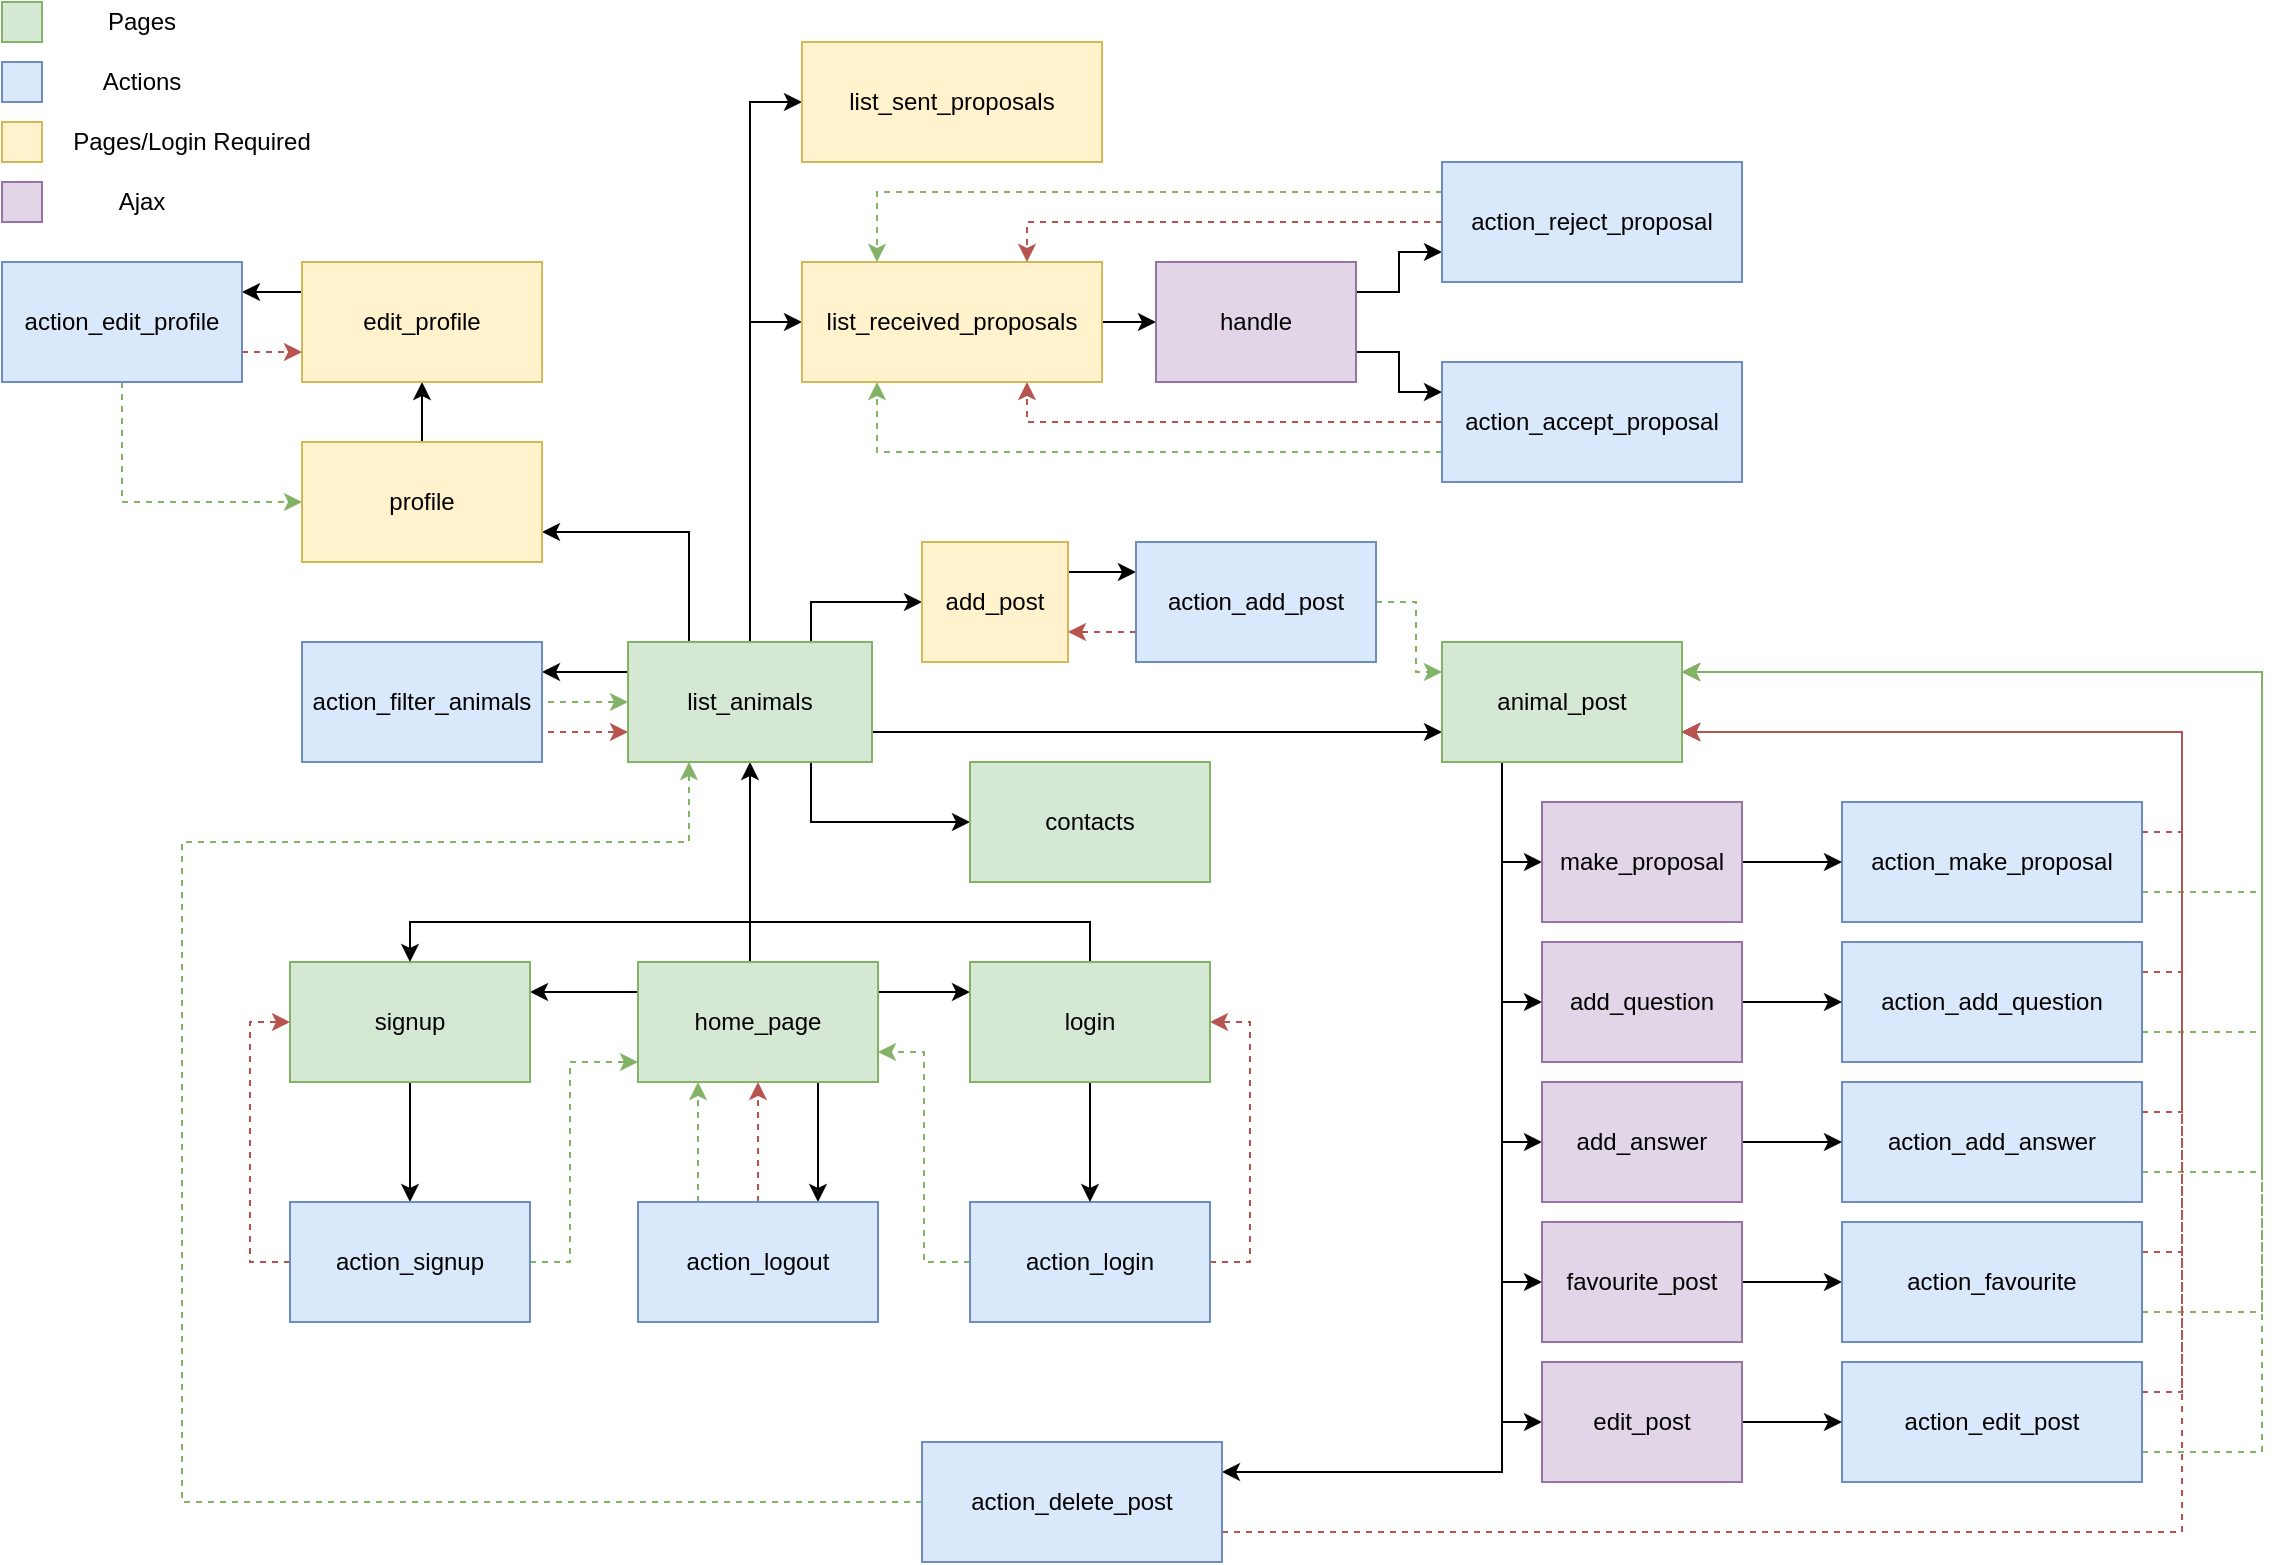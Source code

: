 <mxfile version="14.0.5" type="device"><diagram id="YFT_qSiB2kMt1HVB6Zt0" name="Page-1"><mxGraphModel dx="1422" dy="763" grid="1" gridSize="10" guides="1" tooltips="1" connect="1" arrows="1" fold="1" page="1" pageScale="1" pageWidth="827" pageHeight="1169" math="0" shadow="0"><root><mxCell id="0"/><mxCell id="1" parent="0"/><mxCell id="7VbJM1r4_z_jr_okdKqC-8" style="edgeStyle=orthogonalEdgeStyle;rounded=0;orthogonalLoop=1;jettySize=auto;html=1;exitX=0;exitY=0.25;exitDx=0;exitDy=0;entryX=1;entryY=0.25;entryDx=0;entryDy=0;" parent="1" source="7VbJM1r4_z_jr_okdKqC-1" target="7VbJM1r4_z_jr_okdKqC-2" edge="1"><mxGeometry relative="1" as="geometry"/></mxCell><mxCell id="jqRvhwwpTAMyasY6WVKT-3" style="edgeStyle=orthogonalEdgeStyle;rounded=0;orthogonalLoop=1;jettySize=auto;html=1;exitX=1;exitY=0.25;exitDx=0;exitDy=0;entryX=0;entryY=0.25;entryDx=0;entryDy=0;" parent="1" source="7VbJM1r4_z_jr_okdKqC-1" target="jqRvhwwpTAMyasY6WVKT-21" edge="1"><mxGeometry relative="1" as="geometry"><Array as="points"/></mxGeometry></mxCell><mxCell id="jqRvhwwpTAMyasY6WVKT-4" style="edgeStyle=orthogonalEdgeStyle;rounded=0;orthogonalLoop=1;jettySize=auto;html=1;exitX=0.75;exitY=1;exitDx=0;exitDy=0;entryX=0.75;entryY=0;entryDx=0;entryDy=0;" parent="1" source="7VbJM1r4_z_jr_okdKqC-1" target="7VbJM1r4_z_jr_okdKqC-3" edge="1"><mxGeometry relative="1" as="geometry"/></mxCell><mxCell id="jqRvhwwpTAMyasY6WVKT-7" style="edgeStyle=orthogonalEdgeStyle;rounded=0;orthogonalLoop=1;jettySize=auto;html=1;exitX=0.5;exitY=0;exitDx=0;exitDy=0;entryX=0.5;entryY=1;entryDx=0;entryDy=0;" parent="1" source="7VbJM1r4_z_jr_okdKqC-1" target="wE_pWC_oFrWQAzYefzeZ-1" edge="1"><mxGeometry relative="1" as="geometry"><Array as="points"><mxPoint x="444" y="510"/></Array></mxGeometry></mxCell><mxCell id="7VbJM1r4_z_jr_okdKqC-1" value="&lt;div&gt;home_page&lt;/div&gt;" style="rounded=0;whiteSpace=wrap;html=1;fillColor=#d5e8d4;strokeColor=#82b366;" parent="1" vertex="1"><mxGeometry x="388" y="510" width="120" height="60" as="geometry"/></mxCell><mxCell id="7VbJM1r4_z_jr_okdKqC-5" style="edgeStyle=orthogonalEdgeStyle;rounded=0;orthogonalLoop=1;jettySize=auto;html=1;exitX=0.5;exitY=1;exitDx=0;exitDy=0;entryX=0.5;entryY=0;entryDx=0;entryDy=0;" parent="1" source="7VbJM1r4_z_jr_okdKqC-2" target="7VbJM1r4_z_jr_okdKqC-4" edge="1"><mxGeometry relative="1" as="geometry"/></mxCell><mxCell id="7VbJM1r4_z_jr_okdKqC-2" value="signup" style="rounded=0;whiteSpace=wrap;html=1;fillColor=#d5e8d4;strokeColor=#82b366;" parent="1" vertex="1"><mxGeometry x="214" y="510" width="120" height="60" as="geometry"/></mxCell><mxCell id="7VbJM1r4_z_jr_okdKqC-6" style="edgeStyle=orthogonalEdgeStyle;rounded=0;orthogonalLoop=1;jettySize=auto;html=1;exitX=0.25;exitY=0;exitDx=0;exitDy=0;entryX=0.25;entryY=1;entryDx=0;entryDy=0;fillColor=#d5e8d4;strokeColor=#82b366;dashed=1;" parent="1" source="7VbJM1r4_z_jr_okdKqC-3" target="7VbJM1r4_z_jr_okdKqC-1" edge="1"><mxGeometry relative="1" as="geometry"/></mxCell><mxCell id="jqRvhwwpTAMyasY6WVKT-29" style="edgeStyle=orthogonalEdgeStyle;rounded=0;orthogonalLoop=1;jettySize=auto;html=1;exitX=0.5;exitY=0;exitDx=0;exitDy=0;entryX=0.5;entryY=1;entryDx=0;entryDy=0;fillColor=#f8cecc;strokeColor=#b85450;dashed=1;" parent="1" source="7VbJM1r4_z_jr_okdKqC-3" target="7VbJM1r4_z_jr_okdKqC-1" edge="1"><mxGeometry relative="1" as="geometry"/></mxCell><mxCell id="7VbJM1r4_z_jr_okdKqC-3" value="action_logout" style="rounded=0;whiteSpace=wrap;html=1;fillColor=#dae8fc;strokeColor=#6c8ebf;" parent="1" vertex="1"><mxGeometry x="388" y="630" width="120" height="60" as="geometry"/></mxCell><mxCell id="7VbJM1r4_z_jr_okdKqC-20" style="edgeStyle=orthogonalEdgeStyle;rounded=0;orthogonalLoop=1;jettySize=auto;html=1;exitX=0;exitY=0.5;exitDx=0;exitDy=0;entryX=0;entryY=0.5;entryDx=0;entryDy=0;dashed=1;fillColor=#f8cecc;strokeColor=#b85450;" parent="1" source="7VbJM1r4_z_jr_okdKqC-4" target="7VbJM1r4_z_jr_okdKqC-2" edge="1"><mxGeometry relative="1" as="geometry"/></mxCell><mxCell id="7VbJM1r4_z_jr_okdKqC-21" style="edgeStyle=orthogonalEdgeStyle;rounded=0;orthogonalLoop=1;jettySize=auto;html=1;exitX=1;exitY=0.5;exitDx=0;exitDy=0;dashed=1;fillColor=#d5e8d4;strokeColor=#82b366;" parent="1" source="7VbJM1r4_z_jr_okdKqC-4" edge="1"><mxGeometry relative="1" as="geometry"><mxPoint x="388" y="560" as="targetPoint"/><Array as="points"><mxPoint x="354" y="660"/><mxPoint x="354" y="560"/></Array></mxGeometry></mxCell><mxCell id="7VbJM1r4_z_jr_okdKqC-4" value="action_signup" style="rounded=0;whiteSpace=wrap;html=1;fillColor=#dae8fc;strokeColor=#6c8ebf;" parent="1" vertex="1"><mxGeometry x="214" y="630" width="120" height="60" as="geometry"/></mxCell><mxCell id="jqRvhwwpTAMyasY6WVKT-2" style="edgeStyle=orthogonalEdgeStyle;rounded=0;orthogonalLoop=1;jettySize=auto;html=1;exitX=0;exitY=0.5;exitDx=0;exitDy=0;entryX=1;entryY=0.75;entryDx=0;entryDy=0;fillColor=#d5e8d4;strokeColor=#82b366;dashed=1;" parent="1" source="7VbJM1r4_z_jr_okdKqC-12" target="7VbJM1r4_z_jr_okdKqC-1" edge="1"><mxGeometry relative="1" as="geometry"><mxPoint x="514" y="555" as="targetPoint"/></mxGeometry></mxCell><mxCell id="jqRvhwwpTAMyasY6WVKT-23" style="edgeStyle=orthogonalEdgeStyle;rounded=0;orthogonalLoop=1;jettySize=auto;html=1;exitX=1;exitY=0.5;exitDx=0;exitDy=0;entryX=1;entryY=0.5;entryDx=0;entryDy=0;fillColor=#f8cecc;strokeColor=#b85450;dashed=1;" parent="1" source="7VbJM1r4_z_jr_okdKqC-12" target="jqRvhwwpTAMyasY6WVKT-21" edge="1"><mxGeometry relative="1" as="geometry"/></mxCell><mxCell id="7VbJM1r4_z_jr_okdKqC-12" value="action_login" style="rounded=0;whiteSpace=wrap;html=1;fillColor=#dae8fc;strokeColor=#6c8ebf;" parent="1" vertex="1"><mxGeometry x="554" y="630" width="120" height="60" as="geometry"/></mxCell><mxCell id="jqRvhwwpTAMyasY6WVKT-8" style="edgeStyle=orthogonalEdgeStyle;rounded=0;orthogonalLoop=1;jettySize=auto;html=1;exitX=1;exitY=0.75;exitDx=0;exitDy=0;entryX=0;entryY=0.75;entryDx=0;entryDy=0;" parent="1" source="wE_pWC_oFrWQAzYefzeZ-1" target="jqRvhwwpTAMyasY6WVKT-6" edge="1"><mxGeometry relative="1" as="geometry"/></mxCell><mxCell id="sU_Zfm6bdwr9XpEjXtP4-13" style="edgeStyle=orthogonalEdgeStyle;rounded=0;orthogonalLoop=1;jettySize=auto;html=1;exitX=0.75;exitY=0;exitDx=0;exitDy=0;entryX=0;entryY=0.5;entryDx=0;entryDy=0;" parent="1" source="wE_pWC_oFrWQAzYefzeZ-1" target="sU_Zfm6bdwr9XpEjXtP4-12" edge="1"><mxGeometry relative="1" as="geometry"/></mxCell><mxCell id="sU_Zfm6bdwr9XpEjXtP4-20" style="edgeStyle=orthogonalEdgeStyle;rounded=0;orthogonalLoop=1;jettySize=auto;html=1;exitX=0;exitY=0.25;exitDx=0;exitDy=0;entryX=1;entryY=0.25;entryDx=0;entryDy=0;" parent="1" source="wE_pWC_oFrWQAzYefzeZ-1" target="wE_pWC_oFrWQAzYefzeZ-3" edge="1"><mxGeometry relative="1" as="geometry"/></mxCell><mxCell id="VGvy9b0eXmoa0Q7fmNV2-38" style="edgeStyle=orthogonalEdgeStyle;rounded=0;orthogonalLoop=1;jettySize=auto;html=1;exitX=0.75;exitY=1;exitDx=0;exitDy=0;entryX=0;entryY=0.5;entryDx=0;entryDy=0;" parent="1" source="wE_pWC_oFrWQAzYefzeZ-1" target="VGvy9b0eXmoa0Q7fmNV2-36" edge="1"><mxGeometry relative="1" as="geometry"/></mxCell><mxCell id="VGvy9b0eXmoa0Q7fmNV2-44" style="edgeStyle=orthogonalEdgeStyle;rounded=0;orthogonalLoop=1;jettySize=auto;html=1;exitX=0.25;exitY=0;exitDx=0;exitDy=0;entryX=1;entryY=0.75;entryDx=0;entryDy=0;" parent="1" source="wE_pWC_oFrWQAzYefzeZ-1" target="VGvy9b0eXmoa0Q7fmNV2-31" edge="1"><mxGeometry relative="1" as="geometry"/></mxCell><mxCell id="VGvy9b0eXmoa0Q7fmNV2-47" style="edgeStyle=orthogonalEdgeStyle;rounded=0;orthogonalLoop=1;jettySize=auto;html=1;exitX=0.5;exitY=0;exitDx=0;exitDy=0;entryX=0;entryY=0.5;entryDx=0;entryDy=0;" parent="1" source="wE_pWC_oFrWQAzYefzeZ-1" target="VGvy9b0eXmoa0Q7fmNV2-46" edge="1"><mxGeometry relative="1" as="geometry"/></mxCell><mxCell id="VGvy9b0eXmoa0Q7fmNV2-49" style="edgeStyle=orthogonalEdgeStyle;rounded=0;orthogonalLoop=1;jettySize=auto;html=1;exitX=0.5;exitY=0;exitDx=0;exitDy=0;entryX=0;entryY=0.5;entryDx=0;entryDy=0;" parent="1" source="wE_pWC_oFrWQAzYefzeZ-1" target="VGvy9b0eXmoa0Q7fmNV2-48" edge="1"><mxGeometry relative="1" as="geometry"/></mxCell><mxCell id="wE_pWC_oFrWQAzYefzeZ-1" value="list_animals" style="rounded=0;whiteSpace=wrap;html=1;fillColor=#d5e8d4;strokeColor=#82b366;" parent="1" vertex="1"><mxGeometry x="383" y="350" width="122" height="60" as="geometry"/></mxCell><mxCell id="jqRvhwwpTAMyasY6WVKT-30" style="edgeStyle=orthogonalEdgeStyle;rounded=0;orthogonalLoop=1;jettySize=auto;html=1;exitX=1;exitY=0.5;exitDx=0;exitDy=0;entryX=0;entryY=0.75;entryDx=0;entryDy=0;dashed=1;fillColor=#f8cecc;strokeColor=#b85450;" parent="1" source="wE_pWC_oFrWQAzYefzeZ-3" target="wE_pWC_oFrWQAzYefzeZ-1" edge="1"><mxGeometry relative="1" as="geometry"><Array as="points"><mxPoint x="340" y="395"/></Array></mxGeometry></mxCell><mxCell id="sU_Zfm6bdwr9XpEjXtP4-19" style="edgeStyle=orthogonalEdgeStyle;rounded=0;orthogonalLoop=1;jettySize=auto;html=1;exitX=1;exitY=0.25;exitDx=0;exitDy=0;entryX=0;entryY=0.5;entryDx=0;entryDy=0;dashed=1;fillColor=#d5e8d4;strokeColor=#82b366;" parent="1" source="wE_pWC_oFrWQAzYefzeZ-3" target="wE_pWC_oFrWQAzYefzeZ-1" edge="1"><mxGeometry relative="1" as="geometry"><Array as="points"><mxPoint x="340" y="380"/></Array></mxGeometry></mxCell><mxCell id="wE_pWC_oFrWQAzYefzeZ-3" value="&lt;div&gt;action_filter_animals&lt;/div&gt;" style="rounded=0;whiteSpace=wrap;html=1;fillColor=#dae8fc;strokeColor=#6c8ebf;" parent="1" vertex="1"><mxGeometry x="220" y="350" width="120" height="60" as="geometry"/></mxCell><mxCell id="sU_Zfm6bdwr9XpEjXtP4-26" style="edgeStyle=orthogonalEdgeStyle;rounded=0;orthogonalLoop=1;jettySize=auto;html=1;entryX=0;entryY=0.5;entryDx=0;entryDy=0;exitX=0.25;exitY=1;exitDx=0;exitDy=0;" parent="1" source="jqRvhwwpTAMyasY6WVKT-6" target="sU_Zfm6bdwr9XpEjXtP4-25" edge="1"><mxGeometry relative="1" as="geometry"><mxPoint x="820" y="458" as="targetPoint"/><mxPoint x="850" y="411" as="sourcePoint"/><Array as="points"><mxPoint x="820" y="670"/></Array></mxGeometry></mxCell><mxCell id="VGvy9b0eXmoa0Q7fmNV2-12" style="edgeStyle=orthogonalEdgeStyle;rounded=0;orthogonalLoop=1;jettySize=auto;html=1;exitX=0.25;exitY=1;exitDx=0;exitDy=0;entryX=0;entryY=0.5;entryDx=0;entryDy=0;" parent="1" source="jqRvhwwpTAMyasY6WVKT-6" target="VGvy9b0eXmoa0Q7fmNV2-10" edge="1"><mxGeometry relative="1" as="geometry"><Array as="points"><mxPoint x="820" y="530"/></Array></mxGeometry></mxCell><mxCell id="VGvy9b0eXmoa0Q7fmNV2-15" style="edgeStyle=orthogonalEdgeStyle;rounded=0;orthogonalLoop=1;jettySize=auto;html=1;exitX=0.25;exitY=1;exitDx=0;exitDy=0;entryX=0;entryY=0.5;entryDx=0;entryDy=0;" parent="1" source="jqRvhwwpTAMyasY6WVKT-6" target="VGvy9b0eXmoa0Q7fmNV2-14" edge="1"><mxGeometry relative="1" as="geometry"><Array as="points"><mxPoint x="820" y="600"/></Array></mxGeometry></mxCell><mxCell id="VGvy9b0eXmoa0Q7fmNV2-19" style="edgeStyle=orthogonalEdgeStyle;rounded=0;orthogonalLoop=1;jettySize=auto;html=1;exitX=0.25;exitY=1;exitDx=0;exitDy=0;entryX=0;entryY=0.5;entryDx=0;entryDy=0;" parent="1" source="jqRvhwwpTAMyasY6WVKT-6" target="VGvy9b0eXmoa0Q7fmNV2-17" edge="1"><mxGeometry relative="1" as="geometry"><Array as="points"><mxPoint x="820" y="460"/></Array></mxGeometry></mxCell><mxCell id="VGvy9b0eXmoa0Q7fmNV2-23" style="edgeStyle=orthogonalEdgeStyle;rounded=0;orthogonalLoop=1;jettySize=auto;html=1;exitX=0.25;exitY=1;exitDx=0;exitDy=0;entryX=0;entryY=0.5;entryDx=0;entryDy=0;" parent="1" source="jqRvhwwpTAMyasY6WVKT-6" target="VGvy9b0eXmoa0Q7fmNV2-22" edge="1"><mxGeometry relative="1" as="geometry"/></mxCell><mxCell id="VGvy9b0eXmoa0Q7fmNV2-28" style="edgeStyle=orthogonalEdgeStyle;rounded=0;orthogonalLoop=1;jettySize=auto;html=1;exitX=0.25;exitY=1;exitDx=0;exitDy=0;entryX=1;entryY=0.25;entryDx=0;entryDy=0;" parent="1" source="jqRvhwwpTAMyasY6WVKT-6" target="VGvy9b0eXmoa0Q7fmNV2-27" edge="1"><mxGeometry relative="1" as="geometry"/></mxCell><mxCell id="jqRvhwwpTAMyasY6WVKT-6" value="animal_post" style="rounded=0;whiteSpace=wrap;html=1;fillColor=#d5e8d4;strokeColor=#82b366;" parent="1" vertex="1"><mxGeometry x="790" y="350" width="120" height="60" as="geometry"/></mxCell><mxCell id="jqRvhwwpTAMyasY6WVKT-11" style="edgeStyle=orthogonalEdgeStyle;rounded=0;orthogonalLoop=1;jettySize=auto;html=1;exitX=1;exitY=0.75;exitDx=0;exitDy=0;entryX=1;entryY=0.25;entryDx=0;entryDy=0;fillColor=#d5e8d4;strokeColor=#82b366;dashed=1;" parent="1" source="jqRvhwwpTAMyasY6WVKT-9" target="jqRvhwwpTAMyasY6WVKT-6" edge="1"><mxGeometry relative="1" as="geometry"><Array as="points"><mxPoint x="1200" y="475"/><mxPoint x="1200" y="365"/></Array></mxGeometry></mxCell><mxCell id="jqRvhwwpTAMyasY6WVKT-24" style="edgeStyle=orthogonalEdgeStyle;rounded=0;orthogonalLoop=1;jettySize=auto;html=1;exitX=1;exitY=0.25;exitDx=0;exitDy=0;entryX=1;entryY=0.75;entryDx=0;entryDy=0;dashed=1;fillColor=#f8cecc;strokeColor=#b85450;" parent="1" source="jqRvhwwpTAMyasY6WVKT-9" target="jqRvhwwpTAMyasY6WVKT-6" edge="1"><mxGeometry relative="1" as="geometry"><Array as="points"><mxPoint x="1160" y="445"/><mxPoint x="1160" y="395"/></Array></mxGeometry></mxCell><mxCell id="jqRvhwwpTAMyasY6WVKT-9" value="&lt;div&gt;action_make_proposal&lt;/div&gt;" style="rounded=0;whiteSpace=wrap;html=1;fillColor=#dae8fc;strokeColor=#6c8ebf;" parent="1" vertex="1"><mxGeometry x="990" y="430" width="150" height="60" as="geometry"/></mxCell><mxCell id="jqRvhwwpTAMyasY6WVKT-14" style="edgeStyle=orthogonalEdgeStyle;rounded=0;orthogonalLoop=1;jettySize=auto;html=1;exitX=1;exitY=0.75;exitDx=0;exitDy=0;entryX=1;entryY=0.25;entryDx=0;entryDy=0;fillColor=#d5e8d4;strokeColor=#82b366;dashed=1;" parent="1" source="jqRvhwwpTAMyasY6WVKT-13" target="jqRvhwwpTAMyasY6WVKT-6" edge="1"><mxGeometry relative="1" as="geometry"><Array as="points"><mxPoint x="1200" y="545"/><mxPoint x="1200" y="365"/></Array></mxGeometry></mxCell><mxCell id="jqRvhwwpTAMyasY6WVKT-25" style="edgeStyle=orthogonalEdgeStyle;rounded=0;orthogonalLoop=1;jettySize=auto;html=1;exitX=1;exitY=0.25;exitDx=0;exitDy=0;entryX=1;entryY=0.75;entryDx=0;entryDy=0;dashed=1;fillColor=#f8cecc;strokeColor=#b85450;" parent="1" source="jqRvhwwpTAMyasY6WVKT-13" target="jqRvhwwpTAMyasY6WVKT-6" edge="1"><mxGeometry relative="1" as="geometry"/></mxCell><mxCell id="jqRvhwwpTAMyasY6WVKT-13" value="action_add_question" style="rounded=0;whiteSpace=wrap;html=1;fillColor=#dae8fc;strokeColor=#6c8ebf;" parent="1" vertex="1"><mxGeometry x="990" y="500" width="150" height="60" as="geometry"/></mxCell><mxCell id="jqRvhwwpTAMyasY6WVKT-17" style="edgeStyle=orthogonalEdgeStyle;rounded=0;orthogonalLoop=1;jettySize=auto;html=1;exitX=1;exitY=0.75;exitDx=0;exitDy=0;entryX=1;entryY=0.25;entryDx=0;entryDy=0;dashed=1;fillColor=#d5e8d4;strokeColor=#82b366;" parent="1" source="jqRvhwwpTAMyasY6WVKT-15" target="jqRvhwwpTAMyasY6WVKT-6" edge="1"><mxGeometry relative="1" as="geometry"><Array as="points"><mxPoint x="1200" y="615"/><mxPoint x="1200" y="365"/></Array></mxGeometry></mxCell><mxCell id="jqRvhwwpTAMyasY6WVKT-27" style="edgeStyle=orthogonalEdgeStyle;rounded=0;orthogonalLoop=1;jettySize=auto;html=1;exitX=1;exitY=0.25;exitDx=0;exitDy=0;entryX=1;entryY=0.75;entryDx=0;entryDy=0;dashed=1;fillColor=#f8cecc;strokeColor=#b85450;" parent="1" source="jqRvhwwpTAMyasY6WVKT-15" target="jqRvhwwpTAMyasY6WVKT-6" edge="1"><mxGeometry relative="1" as="geometry"/></mxCell><mxCell id="jqRvhwwpTAMyasY6WVKT-15" value="action_add_answer" style="rounded=0;whiteSpace=wrap;html=1;fillColor=#dae8fc;strokeColor=#6c8ebf;" parent="1" vertex="1"><mxGeometry x="990" y="570" width="150" height="60" as="geometry"/></mxCell><mxCell id="jqRvhwwpTAMyasY6WVKT-22" style="edgeStyle=orthogonalEdgeStyle;rounded=0;orthogonalLoop=1;jettySize=auto;html=1;exitX=0.5;exitY=1;exitDx=0;exitDy=0;entryX=0.5;entryY=0;entryDx=0;entryDy=0;" parent="1" source="jqRvhwwpTAMyasY6WVKT-21" target="7VbJM1r4_z_jr_okdKqC-12" edge="1"><mxGeometry relative="1" as="geometry"/></mxCell><mxCell id="jqRvhwwpTAMyasY6WVKT-28" style="edgeStyle=orthogonalEdgeStyle;rounded=0;orthogonalLoop=1;jettySize=auto;html=1;exitX=0.5;exitY=0;exitDx=0;exitDy=0;entryX=0.5;entryY=0;entryDx=0;entryDy=0;" parent="1" source="jqRvhwwpTAMyasY6WVKT-21" target="7VbJM1r4_z_jr_okdKqC-2" edge="1"><mxGeometry relative="1" as="geometry"/></mxCell><mxCell id="jqRvhwwpTAMyasY6WVKT-21" value="&lt;div&gt;login&lt;/div&gt;" style="rounded=0;whiteSpace=wrap;html=1;fillColor=#d5e8d4;strokeColor=#82b366;" parent="1" vertex="1"><mxGeometry x="554" y="510" width="120" height="60" as="geometry"/></mxCell><mxCell id="sU_Zfm6bdwr9XpEjXtP4-6" value="" style="rounded=0;whiteSpace=wrap;html=1;fillColor=#fff2cc;strokeColor=#d6b656;" parent="1" vertex="1"><mxGeometry x="70" y="90" width="20" height="20" as="geometry"/></mxCell><mxCell id="sU_Zfm6bdwr9XpEjXtP4-7" value="Pages/Login Required" style="text;html=1;strokeColor=none;fillColor=none;align=center;verticalAlign=middle;whiteSpace=wrap;rounded=0;" parent="1" vertex="1"><mxGeometry x="100" y="90" width="130" height="20" as="geometry"/></mxCell><mxCell id="sU_Zfm6bdwr9XpEjXtP4-16" style="edgeStyle=orthogonalEdgeStyle;rounded=0;orthogonalLoop=1;jettySize=auto;html=1;exitX=1;exitY=0.25;exitDx=0;exitDy=0;entryX=0;entryY=0.25;entryDx=0;entryDy=0;" parent="1" source="sU_Zfm6bdwr9XpEjXtP4-12" target="sU_Zfm6bdwr9XpEjXtP4-14" edge="1"><mxGeometry relative="1" as="geometry"/></mxCell><mxCell id="sU_Zfm6bdwr9XpEjXtP4-12" value="add_post" style="rounded=0;whiteSpace=wrap;html=1;fillColor=#fff2cc;strokeColor=#d6b656;" parent="1" vertex="1"><mxGeometry x="530" y="300" width="73" height="60" as="geometry"/></mxCell><mxCell id="sU_Zfm6bdwr9XpEjXtP4-17" style="edgeStyle=orthogonalEdgeStyle;rounded=0;orthogonalLoop=1;jettySize=auto;html=1;exitX=0;exitY=0.75;exitDx=0;exitDy=0;entryX=1;entryY=0.75;entryDx=0;entryDy=0;dashed=1;fillColor=#f8cecc;strokeColor=#b85450;" parent="1" source="sU_Zfm6bdwr9XpEjXtP4-14" target="sU_Zfm6bdwr9XpEjXtP4-12" edge="1"><mxGeometry relative="1" as="geometry"/></mxCell><mxCell id="sU_Zfm6bdwr9XpEjXtP4-18" style="edgeStyle=orthogonalEdgeStyle;rounded=0;orthogonalLoop=1;jettySize=auto;html=1;exitX=1;exitY=0.5;exitDx=0;exitDy=0;entryX=0;entryY=0.25;entryDx=0;entryDy=0;dashed=1;fillColor=#d5e8d4;strokeColor=#82b366;" parent="1" source="sU_Zfm6bdwr9XpEjXtP4-14" target="jqRvhwwpTAMyasY6WVKT-6" edge="1"><mxGeometry relative="1" as="geometry"/></mxCell><mxCell id="sU_Zfm6bdwr9XpEjXtP4-14" value="&lt;div&gt;action_add_post&lt;/div&gt;" style="rounded=0;whiteSpace=wrap;html=1;fillColor=#dae8fc;strokeColor=#6c8ebf;" parent="1" vertex="1"><mxGeometry x="637" y="300" width="120" height="60" as="geometry"/></mxCell><mxCell id="sU_Zfm6bdwr9XpEjXtP4-21" value="" style="rounded=0;whiteSpace=wrap;html=1;fillColor=#e1d5e7;strokeColor=#9673a6;" parent="1" vertex="1"><mxGeometry x="70" y="120" width="20" height="20" as="geometry"/></mxCell><mxCell id="sU_Zfm6bdwr9XpEjXtP4-22" value="&lt;div&gt;Ajax&lt;/div&gt;" style="text;html=1;strokeColor=none;fillColor=none;align=center;verticalAlign=middle;whiteSpace=wrap;rounded=0;" parent="1" vertex="1"><mxGeometry x="120" y="120" width="40" height="20" as="geometry"/></mxCell><mxCell id="VGvy9b0eXmoa0Q7fmNV2-25" style="edgeStyle=orthogonalEdgeStyle;rounded=0;orthogonalLoop=1;jettySize=auto;html=1;exitX=1;exitY=0.5;exitDx=0;exitDy=0;entryX=0;entryY=0.5;entryDx=0;entryDy=0;" parent="1" source="sU_Zfm6bdwr9XpEjXtP4-25" target="VGvy9b0eXmoa0Q7fmNV2-1" edge="1"><mxGeometry relative="1" as="geometry"/></mxCell><mxCell id="sU_Zfm6bdwr9XpEjXtP4-25" value="favourite_post" style="rounded=0;whiteSpace=wrap;html=1;fillColor=#e1d5e7;strokeColor=#9673a6;" parent="1" vertex="1"><mxGeometry x="840" y="640" width="100" height="60" as="geometry"/></mxCell><mxCell id="sU_Zfm6bdwr9XpEjXtP4-27" value="" style="rounded=0;whiteSpace=wrap;html=1;fillColor=#dae8fc;strokeColor=#6c8ebf;" parent="1" vertex="1"><mxGeometry x="70" y="60" width="20" height="20" as="geometry"/></mxCell><mxCell id="sU_Zfm6bdwr9XpEjXtP4-28" value="Actions" style="text;html=1;strokeColor=none;fillColor=none;align=center;verticalAlign=middle;whiteSpace=wrap;rounded=0;" parent="1" vertex="1"><mxGeometry x="90" y="60" width="100" height="20" as="geometry"/></mxCell><mxCell id="sU_Zfm6bdwr9XpEjXtP4-29" value="" style="rounded=0;whiteSpace=wrap;html=1;fillColor=#d5e8d4;strokeColor=#82b366;" parent="1" vertex="1"><mxGeometry x="70" y="30" width="20" height="20" as="geometry"/></mxCell><mxCell id="sU_Zfm6bdwr9XpEjXtP4-30" value="Pages" style="text;html=1;strokeColor=none;fillColor=none;align=center;verticalAlign=middle;whiteSpace=wrap;rounded=0;" parent="1" vertex="1"><mxGeometry x="90" y="30" width="100" height="20" as="geometry"/></mxCell><mxCell id="VGvy9b0eXmoa0Q7fmNV2-3" style="edgeStyle=orthogonalEdgeStyle;rounded=0;orthogonalLoop=1;jettySize=auto;html=1;exitX=1;exitY=0.25;exitDx=0;exitDy=0;entryX=1;entryY=0.75;entryDx=0;entryDy=0;fillColor=#f8cecc;strokeColor=#b85450;dashed=1;" parent="1" source="VGvy9b0eXmoa0Q7fmNV2-1" target="jqRvhwwpTAMyasY6WVKT-6" edge="1"><mxGeometry relative="1" as="geometry"/></mxCell><mxCell id="VGvy9b0eXmoa0Q7fmNV2-4" style="edgeStyle=orthogonalEdgeStyle;rounded=0;orthogonalLoop=1;jettySize=auto;html=1;exitX=1;exitY=0.75;exitDx=0;exitDy=0;entryX=1;entryY=0.25;entryDx=0;entryDy=0;fillColor=#d5e8d4;strokeColor=#82b366;dashed=1;" parent="1" source="VGvy9b0eXmoa0Q7fmNV2-1" target="jqRvhwwpTAMyasY6WVKT-6" edge="1"><mxGeometry relative="1" as="geometry"><mxPoint x="1210" y="390" as="targetPoint"/><Array as="points"><mxPoint x="1200" y="685"/><mxPoint x="1200" y="365"/></Array></mxGeometry></mxCell><mxCell id="VGvy9b0eXmoa0Q7fmNV2-1" value="action_favourite" style="rounded=0;whiteSpace=wrap;html=1;fillColor=#dae8fc;strokeColor=#6c8ebf;" parent="1" vertex="1"><mxGeometry x="990" y="640" width="150" height="60" as="geometry"/></mxCell><mxCell id="VGvy9b0eXmoa0Q7fmNV2-5" style="edgeStyle=orthogonalEdgeStyle;rounded=0;orthogonalLoop=1;jettySize=auto;html=1;exitX=1;exitY=0.75;exitDx=0;exitDy=0;entryX=1;entryY=0.25;entryDx=0;entryDy=0;fillColor=#d5e8d4;strokeColor=#82b366;dashed=1;" parent="1" source="VGvy9b0eXmoa0Q7fmNV2-7" target="jqRvhwwpTAMyasY6WVKT-6" edge="1"><mxGeometry relative="1" as="geometry"><mxPoint x="910" y="450" as="targetPoint"/><Array as="points"><mxPoint x="1200" y="755"/><mxPoint x="1200" y="365"/></Array></mxGeometry></mxCell><mxCell id="VGvy9b0eXmoa0Q7fmNV2-6" style="edgeStyle=orthogonalEdgeStyle;rounded=0;orthogonalLoop=1;jettySize=auto;html=1;exitX=1;exitY=0.25;exitDx=0;exitDy=0;entryX=1;entryY=0.75;entryDx=0;entryDy=0;fillColor=#f8cecc;strokeColor=#b85450;dashed=1;" parent="1" source="VGvy9b0eXmoa0Q7fmNV2-7" target="jqRvhwwpTAMyasY6WVKT-6" edge="1"><mxGeometry relative="1" as="geometry"><mxPoint x="910" y="480" as="targetPoint"/></mxGeometry></mxCell><mxCell id="VGvy9b0eXmoa0Q7fmNV2-7" value="action_edit_post" style="rounded=0;whiteSpace=wrap;html=1;fillColor=#dae8fc;strokeColor=#6c8ebf;" parent="1" vertex="1"><mxGeometry x="990" y="710" width="150" height="60" as="geometry"/></mxCell><mxCell id="VGvy9b0eXmoa0Q7fmNV2-13" style="edgeStyle=orthogonalEdgeStyle;rounded=0;orthogonalLoop=1;jettySize=auto;html=1;exitX=1;exitY=0.75;exitDx=0;exitDy=0;entryX=0;entryY=0.5;entryDx=0;entryDy=0;" parent="1" source="VGvy9b0eXmoa0Q7fmNV2-10" target="jqRvhwwpTAMyasY6WVKT-13" edge="1"><mxGeometry relative="1" as="geometry"><Array as="points"><mxPoint x="940" y="530"/></Array></mxGeometry></mxCell><mxCell id="VGvy9b0eXmoa0Q7fmNV2-10" value="add_question" style="rounded=0;whiteSpace=wrap;html=1;fillColor=#e1d5e7;strokeColor=#9673a6;" parent="1" vertex="1"><mxGeometry x="840" y="500" width="100" height="60" as="geometry"/></mxCell><mxCell id="VGvy9b0eXmoa0Q7fmNV2-16" style="edgeStyle=orthogonalEdgeStyle;rounded=0;orthogonalLoop=1;jettySize=auto;html=1;exitX=1;exitY=0.5;exitDx=0;exitDy=0;entryX=0;entryY=0.5;entryDx=0;entryDy=0;" parent="1" source="VGvy9b0eXmoa0Q7fmNV2-14" target="jqRvhwwpTAMyasY6WVKT-15" edge="1"><mxGeometry relative="1" as="geometry"><Array as="points"/></mxGeometry></mxCell><mxCell id="VGvy9b0eXmoa0Q7fmNV2-14" value="&lt;div&gt;add_answer&lt;/div&gt;" style="rounded=0;whiteSpace=wrap;html=1;fillColor=#e1d5e7;strokeColor=#9673a6;" parent="1" vertex="1"><mxGeometry x="840" y="570" width="100" height="60" as="geometry"/></mxCell><mxCell id="VGvy9b0eXmoa0Q7fmNV2-21" style="edgeStyle=orthogonalEdgeStyle;rounded=0;orthogonalLoop=1;jettySize=auto;html=1;exitX=1;exitY=0.5;exitDx=0;exitDy=0;entryX=0;entryY=0.5;entryDx=0;entryDy=0;" parent="1" source="VGvy9b0eXmoa0Q7fmNV2-17" target="jqRvhwwpTAMyasY6WVKT-9" edge="1"><mxGeometry relative="1" as="geometry"/></mxCell><mxCell id="VGvy9b0eXmoa0Q7fmNV2-17" value="make_proposal" style="rounded=0;whiteSpace=wrap;html=1;fillColor=#e1d5e7;strokeColor=#9673a6;" parent="1" vertex="1"><mxGeometry x="840" y="430" width="100" height="60" as="geometry"/></mxCell><mxCell id="VGvy9b0eXmoa0Q7fmNV2-24" style="edgeStyle=orthogonalEdgeStyle;rounded=0;orthogonalLoop=1;jettySize=auto;html=1;exitX=1;exitY=0.5;exitDx=0;exitDy=0;entryX=0;entryY=0.5;entryDx=0;entryDy=0;" parent="1" source="VGvy9b0eXmoa0Q7fmNV2-22" target="VGvy9b0eXmoa0Q7fmNV2-7" edge="1"><mxGeometry relative="1" as="geometry"/></mxCell><mxCell id="VGvy9b0eXmoa0Q7fmNV2-22" value="edit_post" style="rounded=0;whiteSpace=wrap;html=1;fillColor=#e1d5e7;strokeColor=#9673a6;" parent="1" vertex="1"><mxGeometry x="840" y="710" width="100" height="60" as="geometry"/></mxCell><mxCell id="VGvy9b0eXmoa0Q7fmNV2-29" style="edgeStyle=orthogonalEdgeStyle;rounded=0;orthogonalLoop=1;jettySize=auto;html=1;exitX=0;exitY=0.5;exitDx=0;exitDy=0;entryX=0.25;entryY=1;entryDx=0;entryDy=0;fillColor=#d5e8d4;strokeColor=#82b366;dashed=1;" parent="1" source="VGvy9b0eXmoa0Q7fmNV2-27" target="wE_pWC_oFrWQAzYefzeZ-1" edge="1"><mxGeometry relative="1" as="geometry"><Array as="points"><mxPoint x="160" y="780"/><mxPoint x="160" y="450"/><mxPoint x="414" y="450"/></Array></mxGeometry></mxCell><mxCell id="VGvy9b0eXmoa0Q7fmNV2-30" style="edgeStyle=orthogonalEdgeStyle;rounded=0;orthogonalLoop=1;jettySize=auto;html=1;exitX=1;exitY=0.75;exitDx=0;exitDy=0;entryX=1;entryY=0.75;entryDx=0;entryDy=0;dashed=1;fillColor=#f8cecc;strokeColor=#b85450;" parent="1" source="VGvy9b0eXmoa0Q7fmNV2-27" target="jqRvhwwpTAMyasY6WVKT-6" edge="1"><mxGeometry relative="1" as="geometry"><Array as="points"><mxPoint x="1160" y="795"/><mxPoint x="1160" y="395"/></Array></mxGeometry></mxCell><mxCell id="VGvy9b0eXmoa0Q7fmNV2-27" value="action_delete_post" style="rounded=0;whiteSpace=wrap;html=1;fillColor=#dae8fc;strokeColor=#6c8ebf;" parent="1" vertex="1"><mxGeometry x="530" y="750" width="150" height="60" as="geometry"/></mxCell><mxCell id="VGvy9b0eXmoa0Q7fmNV2-33" style="edgeStyle=orthogonalEdgeStyle;rounded=0;orthogonalLoop=1;jettySize=auto;html=1;exitX=0.5;exitY=0;exitDx=0;exitDy=0;entryX=0.5;entryY=1;entryDx=0;entryDy=0;" parent="1" source="VGvy9b0eXmoa0Q7fmNV2-31" target="VGvy9b0eXmoa0Q7fmNV2-34" edge="1"><mxGeometry relative="1" as="geometry"><mxPoint x="280" y="200" as="targetPoint"/></mxGeometry></mxCell><mxCell id="VGvy9b0eXmoa0Q7fmNV2-31" value="profile" style="rounded=0;whiteSpace=wrap;html=1;fillColor=#fff2cc;strokeColor=#d6b656;" parent="1" vertex="1"><mxGeometry x="220" y="250" width="120" height="60" as="geometry"/></mxCell><mxCell id="VGvy9b0eXmoa0Q7fmNV2-41" style="edgeStyle=orthogonalEdgeStyle;rounded=0;orthogonalLoop=1;jettySize=auto;html=1;exitX=0;exitY=0.25;exitDx=0;exitDy=0;entryX=1;entryY=0.25;entryDx=0;entryDy=0;" parent="1" source="VGvy9b0eXmoa0Q7fmNV2-34" target="VGvy9b0eXmoa0Q7fmNV2-39" edge="1"><mxGeometry relative="1" as="geometry"/></mxCell><mxCell id="VGvy9b0eXmoa0Q7fmNV2-34" value="edit_profile" style="rounded=0;whiteSpace=wrap;html=1;fillColor=#fff2cc;strokeColor=#d6b656;" parent="1" vertex="1"><mxGeometry x="220" y="160" width="120" height="60" as="geometry"/></mxCell><mxCell id="VGvy9b0eXmoa0Q7fmNV2-36" value="contacts" style="rounded=0;whiteSpace=wrap;html=1;fillColor=#d5e8d4;strokeColor=#82b366;" parent="1" vertex="1"><mxGeometry x="554" y="410" width="120" height="60" as="geometry"/></mxCell><mxCell id="VGvy9b0eXmoa0Q7fmNV2-42" style="edgeStyle=orthogonalEdgeStyle;rounded=0;orthogonalLoop=1;jettySize=auto;html=1;exitX=1;exitY=0.75;exitDx=0;exitDy=0;entryX=0;entryY=0.75;entryDx=0;entryDy=0;fillColor=#f8cecc;strokeColor=#b85450;dashed=1;" parent="1" source="VGvy9b0eXmoa0Q7fmNV2-39" target="VGvy9b0eXmoa0Q7fmNV2-34" edge="1"><mxGeometry relative="1" as="geometry"/></mxCell><mxCell id="VGvy9b0eXmoa0Q7fmNV2-43" style="edgeStyle=orthogonalEdgeStyle;rounded=0;orthogonalLoop=1;jettySize=auto;html=1;exitX=0.5;exitY=1;exitDx=0;exitDy=0;entryX=0;entryY=0.5;entryDx=0;entryDy=0;dashed=1;fillColor=#d5e8d4;strokeColor=#82b366;" parent="1" source="VGvy9b0eXmoa0Q7fmNV2-39" target="VGvy9b0eXmoa0Q7fmNV2-31" edge="1"><mxGeometry relative="1" as="geometry"/></mxCell><mxCell id="VGvy9b0eXmoa0Q7fmNV2-39" value="action_edit_profile" style="rounded=0;whiteSpace=wrap;html=1;fillColor=#dae8fc;strokeColor=#6c8ebf;" parent="1" vertex="1"><mxGeometry x="70" y="160" width="120" height="60" as="geometry"/></mxCell><mxCell id="VGvy9b0eXmoa0Q7fmNV2-46" value="list_sent_proposals" style="rounded=0;whiteSpace=wrap;html=1;fillColor=#fff2cc;strokeColor=#d6b656;" parent="1" vertex="1"><mxGeometry x="470" y="50" width="150" height="60" as="geometry"/></mxCell><mxCell id="VGvy9b0eXmoa0Q7fmNV2-54" style="edgeStyle=orthogonalEdgeStyle;rounded=0;orthogonalLoop=1;jettySize=auto;html=1;exitX=1;exitY=0.5;exitDx=0;exitDy=0;entryX=0;entryY=0.5;entryDx=0;entryDy=0;" parent="1" source="VGvy9b0eXmoa0Q7fmNV2-48" target="VGvy9b0eXmoa0Q7fmNV2-52" edge="1"><mxGeometry relative="1" as="geometry"/></mxCell><mxCell id="VGvy9b0eXmoa0Q7fmNV2-48" value="list_received_proposals" style="rounded=0;whiteSpace=wrap;html=1;fillColor=#fff2cc;strokeColor=#d6b656;" parent="1" vertex="1"><mxGeometry x="470" y="160" width="150" height="60" as="geometry"/></mxCell><mxCell id="VGvy9b0eXmoa0Q7fmNV2-57" style="edgeStyle=orthogonalEdgeStyle;rounded=0;orthogonalLoop=1;jettySize=auto;html=1;exitX=1;exitY=0.75;exitDx=0;exitDy=0;entryX=0;entryY=0.25;entryDx=0;entryDy=0;" parent="1" source="VGvy9b0eXmoa0Q7fmNV2-52" target="VGvy9b0eXmoa0Q7fmNV2-56" edge="1"><mxGeometry relative="1" as="geometry"/></mxCell><mxCell id="VGvy9b0eXmoa0Q7fmNV2-58" style="edgeStyle=orthogonalEdgeStyle;rounded=0;orthogonalLoop=1;jettySize=auto;html=1;exitX=1;exitY=0.25;exitDx=0;exitDy=0;entryX=0;entryY=0.75;entryDx=0;entryDy=0;" parent="1" source="VGvy9b0eXmoa0Q7fmNV2-52" target="VGvy9b0eXmoa0Q7fmNV2-55" edge="1"><mxGeometry relative="1" as="geometry"/></mxCell><mxCell id="VGvy9b0eXmoa0Q7fmNV2-52" value="handle" style="rounded=0;whiteSpace=wrap;html=1;fillColor=#e1d5e7;strokeColor=#9673a6;" parent="1" vertex="1"><mxGeometry x="647" y="160" width="100" height="60" as="geometry"/></mxCell><mxCell id="VGvy9b0eXmoa0Q7fmNV2-61" style="edgeStyle=orthogonalEdgeStyle;rounded=0;orthogonalLoop=1;jettySize=auto;html=1;exitX=0;exitY=0.5;exitDx=0;exitDy=0;entryX=0.75;entryY=0;entryDx=0;entryDy=0;fillColor=#f8cecc;strokeColor=#b85450;dashed=1;" parent="1" source="VGvy9b0eXmoa0Q7fmNV2-55" target="VGvy9b0eXmoa0Q7fmNV2-48" edge="1"><mxGeometry relative="1" as="geometry"/></mxCell><mxCell id="VGvy9b0eXmoa0Q7fmNV2-62" style="edgeStyle=orthogonalEdgeStyle;rounded=0;orthogonalLoop=1;jettySize=auto;html=1;exitX=0;exitY=0.25;exitDx=0;exitDy=0;entryX=0.25;entryY=0;entryDx=0;entryDy=0;fillColor=#d5e8d4;strokeColor=#82b366;dashed=1;" parent="1" source="VGvy9b0eXmoa0Q7fmNV2-55" target="VGvy9b0eXmoa0Q7fmNV2-48" edge="1"><mxGeometry relative="1" as="geometry"/></mxCell><mxCell id="VGvy9b0eXmoa0Q7fmNV2-55" value="&lt;div&gt;action_reject_proposal&lt;/div&gt;" style="rounded=0;whiteSpace=wrap;html=1;fillColor=#dae8fc;strokeColor=#6c8ebf;" parent="1" vertex="1"><mxGeometry x="790" y="110" width="150" height="60" as="geometry"/></mxCell><mxCell id="VGvy9b0eXmoa0Q7fmNV2-59" style="edgeStyle=orthogonalEdgeStyle;rounded=0;orthogonalLoop=1;jettySize=auto;html=1;exitX=0;exitY=0.5;exitDx=0;exitDy=0;entryX=0.75;entryY=1;entryDx=0;entryDy=0;fillColor=#f8cecc;strokeColor=#b85450;dashed=1;" parent="1" source="VGvy9b0eXmoa0Q7fmNV2-56" target="VGvy9b0eXmoa0Q7fmNV2-48" edge="1"><mxGeometry relative="1" as="geometry"><Array as="points"><mxPoint x="583" y="240"/></Array></mxGeometry></mxCell><mxCell id="VGvy9b0eXmoa0Q7fmNV2-60" style="edgeStyle=orthogonalEdgeStyle;rounded=0;orthogonalLoop=1;jettySize=auto;html=1;exitX=0;exitY=0.75;exitDx=0;exitDy=0;entryX=0.25;entryY=1;entryDx=0;entryDy=0;fillColor=#d5e8d4;strokeColor=#82b366;dashed=1;" parent="1" source="VGvy9b0eXmoa0Q7fmNV2-56" target="VGvy9b0eXmoa0Q7fmNV2-48" edge="1"><mxGeometry relative="1" as="geometry"/></mxCell><mxCell id="VGvy9b0eXmoa0Q7fmNV2-56" value="&lt;div&gt;action_accept_proposal&lt;/div&gt;" style="rounded=0;whiteSpace=wrap;html=1;fillColor=#dae8fc;strokeColor=#6c8ebf;" parent="1" vertex="1"><mxGeometry x="790" y="210" width="150" height="60" as="geometry"/></mxCell></root></mxGraphModel></diagram></mxfile>